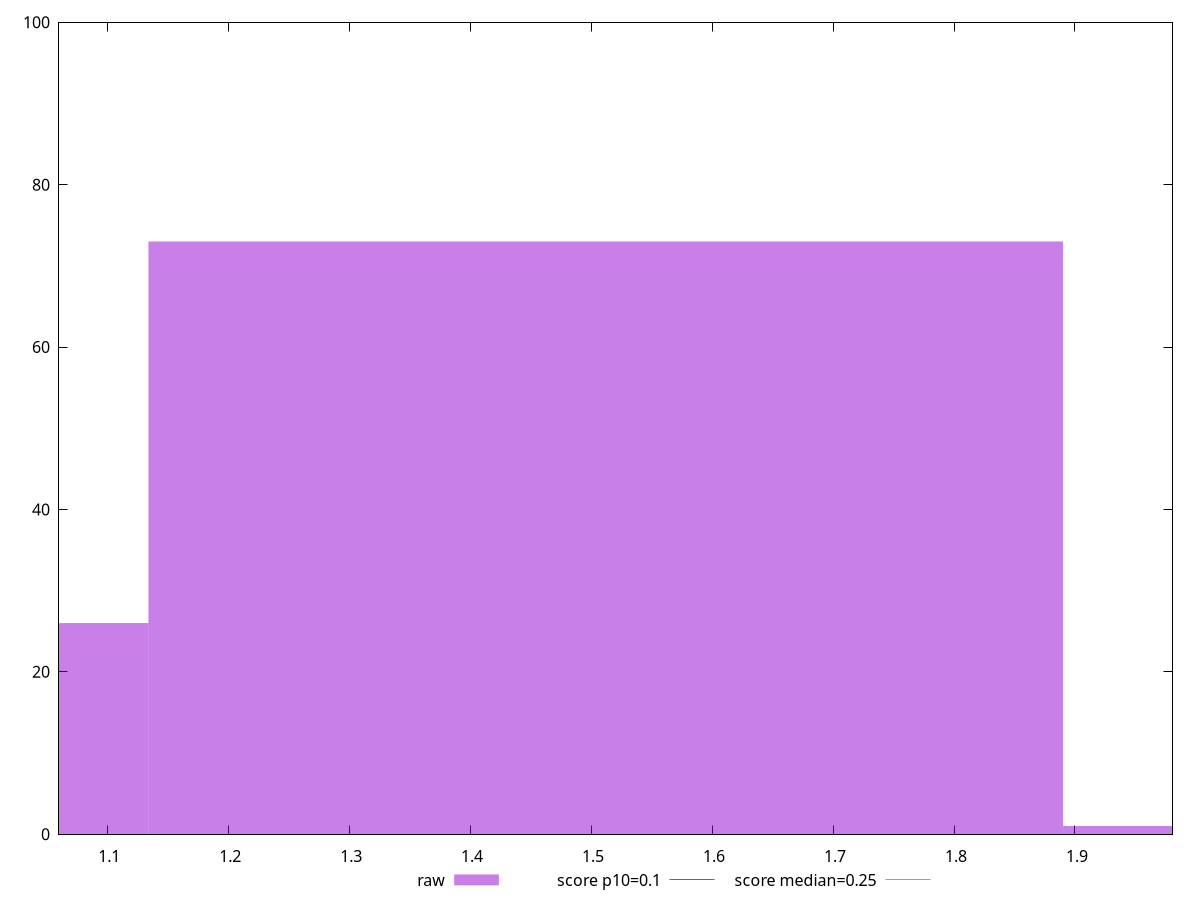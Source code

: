 reset

$raw <<EOF
1.5121361383353205 73
0.7560680691676602 26
2.268204207502981 1
EOF

set key outside below
set boxwidth 0.7560680691676602
set xrange [1.060179723739624:1.9806091851128471]
set yrange [0:100]
set trange [0:100]
set style fill transparent solid 0.5 noborder

set parametric
set terminal svg size 640, 490 enhanced background rgb 'white'
set output "report_00018_2021-02-10T15-25-16.877Z/cumulative-layout-shift/samples/pages/raw/histogram.svg"

plot $raw title "raw" with boxes, \
     0.1,t title "score p10=0.1", \
     0.25,t title "score median=0.25"

reset
